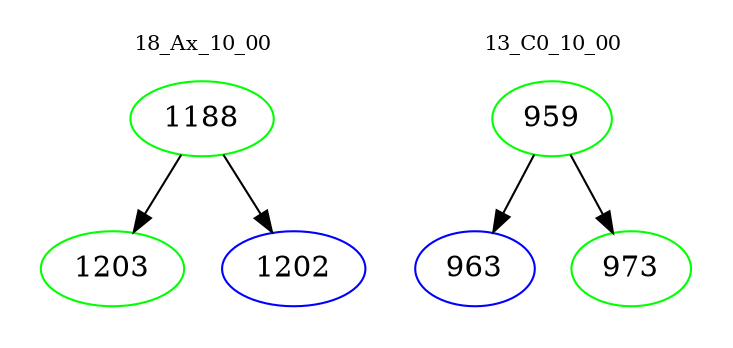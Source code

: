 digraph{
subgraph cluster_0 {
color = white
label = "18_Ax_10_00";
fontsize=10;
T0_1188 [label="1188", color="green"]
T0_1188 -> T0_1203 [color="black"]
T0_1203 [label="1203", color="green"]
T0_1188 -> T0_1202 [color="black"]
T0_1202 [label="1202", color="blue"]
}
subgraph cluster_1 {
color = white
label = "13_C0_10_00";
fontsize=10;
T1_959 [label="959", color="green"]
T1_959 -> T1_963 [color="black"]
T1_963 [label="963", color="blue"]
T1_959 -> T1_973 [color="black"]
T1_973 [label="973", color="green"]
}
}
